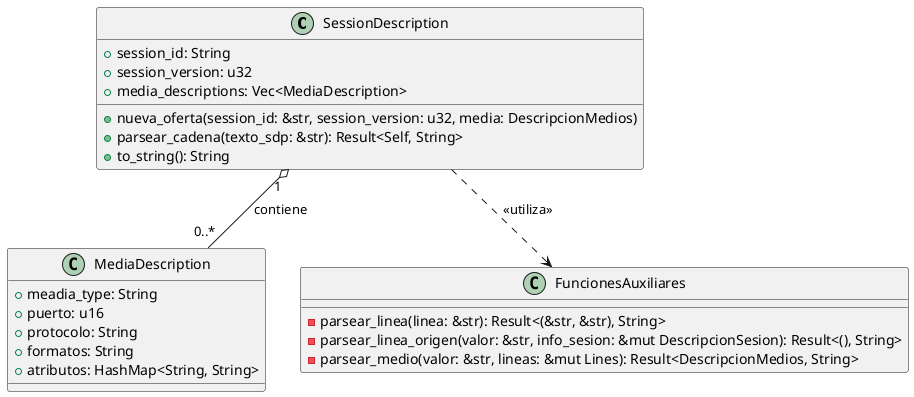 @startuml

class SessionDescription {
    + session_id: String
    + session_version: u32
    + media_descriptions: Vec<MediaDescription>
    + nueva_oferta(session_id: &str, session_version: u32, media: DescripcionMedios)
    + parsear_cadena(texto_sdp: &str): Result<Self, String>
    + to_string(): String
}

class MediaDescription {
    + meadia_type: String
    + puerto: u16
    + protocolo: String
    + formatos: String
    + atributos: HashMap<String, String>
}

class FuncionesAuxiliares {
    - parsear_linea(linea: &str): Result<(&str, &str), String>
    - parsear_linea_origen(valor: &str, info_sesion: &mut DescripcionSesion): Result<(), String>
    - parsear_medio(valor: &str, lineas: &mut Lines): Result<DescripcionMedios, String>
}

SessionDescription "1" o-- "0..*" MediaDescription : contiene
SessionDescription ..> FuncionesAuxiliares : <<utiliza>>

@enduml